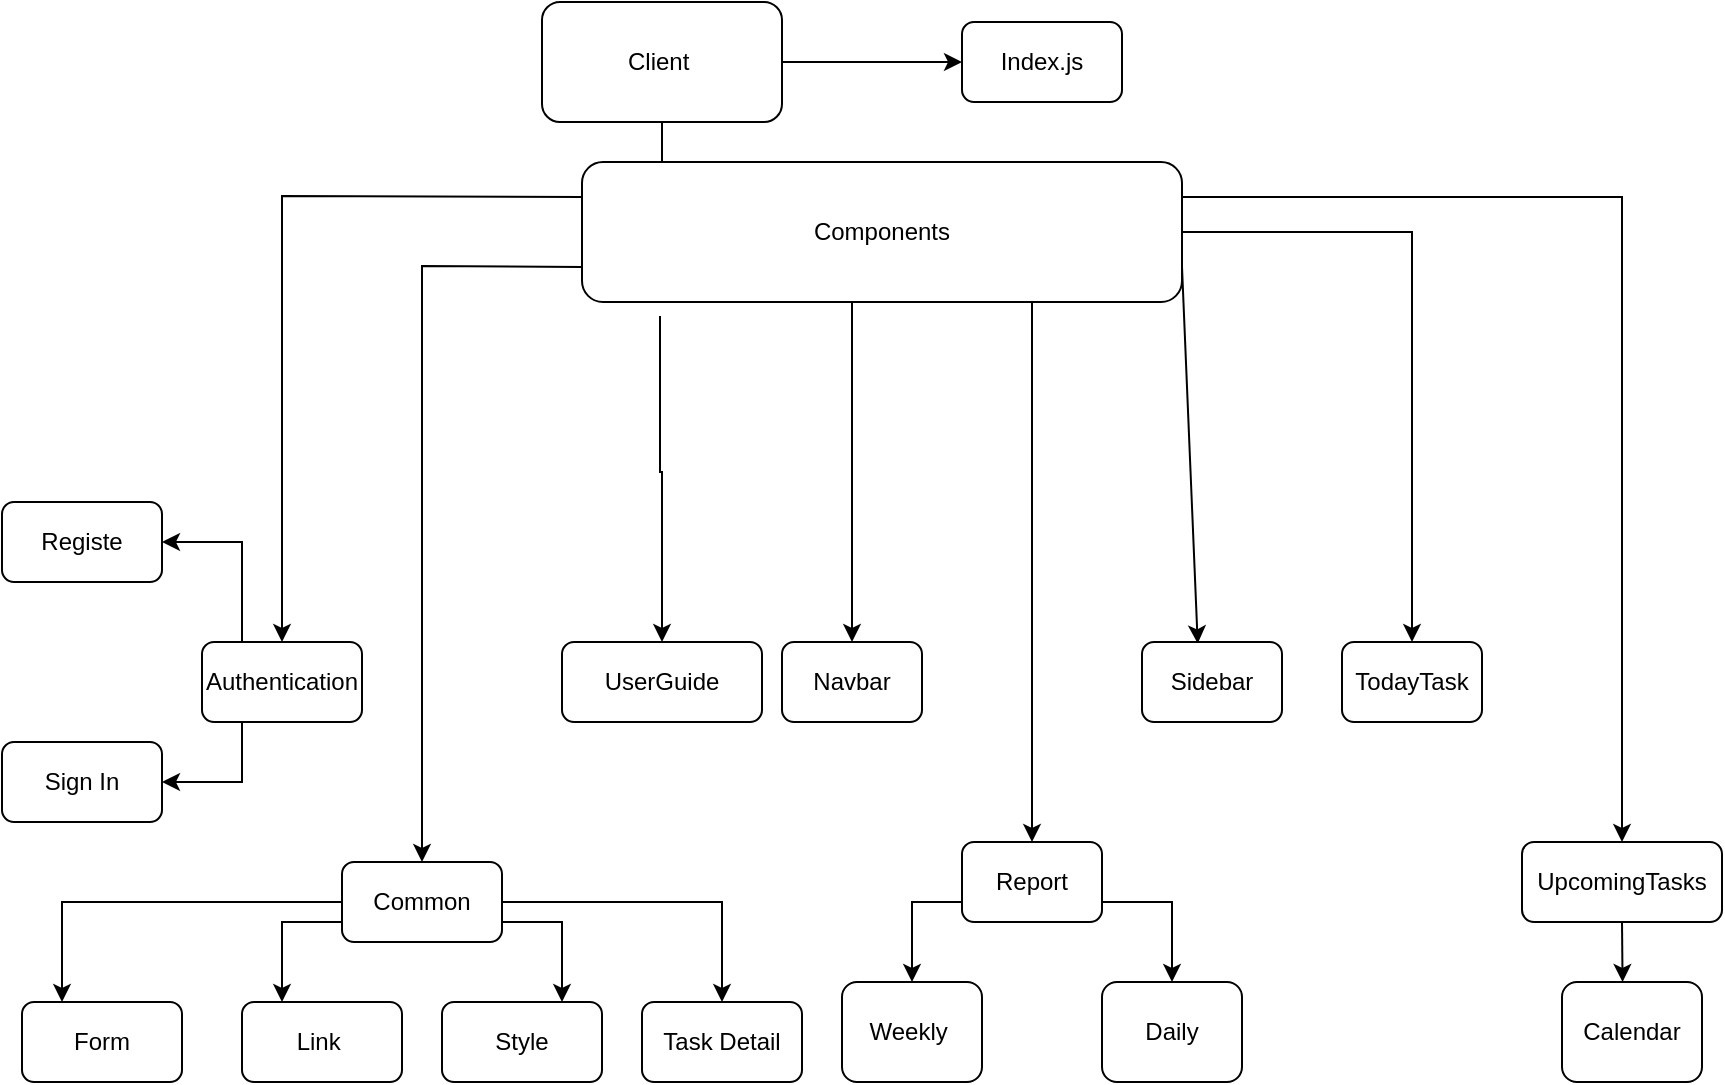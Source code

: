<mxfile version="15.7.3" type="github">
  <diagram id="zb7dYOffVfJfPW6UiPol" name="Page-1">
    <mxGraphModel dx="1114" dy="1501" grid="1" gridSize="10" guides="1" tooltips="1" connect="1" arrows="1" fold="1" page="1" pageScale="1" pageWidth="850" pageHeight="1100" math="0" shadow="0">
      <root>
        <mxCell id="0" />
        <mxCell id="1" parent="0" />
        <mxCell id="2czq7TrPVlN9HwgRSeG8-1" value="Client&amp;nbsp;" style="rounded=1;whiteSpace=wrap;html=1;" vertex="1" parent="1">
          <mxGeometry x="640" y="200" width="120" height="60" as="geometry" />
        </mxCell>
        <mxCell id="2czq7TrPVlN9HwgRSeG8-3" value="" style="endArrow=classic;html=1;rounded=0;" edge="1" parent="1">
          <mxGeometry width="50" height="50" relative="1" as="geometry">
            <mxPoint x="760" y="230" as="sourcePoint" />
            <mxPoint x="850" y="230" as="targetPoint" />
          </mxGeometry>
        </mxCell>
        <mxCell id="2czq7TrPVlN9HwgRSeG8-4" value="" style="endArrow=classic;html=1;rounded=0;" edge="1" parent="1">
          <mxGeometry width="50" height="50" relative="1" as="geometry">
            <mxPoint x="700" y="260" as="sourcePoint" />
            <mxPoint x="700" y="310" as="targetPoint" />
          </mxGeometry>
        </mxCell>
        <mxCell id="2czq7TrPVlN9HwgRSeG8-7" value="Index.js" style="rounded=1;whiteSpace=wrap;html=1;" vertex="1" parent="1">
          <mxGeometry x="850" y="210" width="80" height="40" as="geometry" />
        </mxCell>
        <mxCell id="2czq7TrPVlN9HwgRSeG8-33" style="edgeStyle=orthogonalEdgeStyle;rounded=0;orthogonalLoop=1;jettySize=auto;html=1;exitX=1;exitY=0.5;exitDx=0;exitDy=0;" edge="1" parent="1" source="2czq7TrPVlN9HwgRSeG8-8" target="2czq7TrPVlN9HwgRSeG8-28">
          <mxGeometry relative="1" as="geometry" />
        </mxCell>
        <mxCell id="2czq7TrPVlN9HwgRSeG8-34" style="edgeStyle=orthogonalEdgeStyle;rounded=0;orthogonalLoop=1;jettySize=auto;html=1;exitX=1;exitY=0.25;exitDx=0;exitDy=0;" edge="1" parent="1" source="2czq7TrPVlN9HwgRSeG8-8" target="2czq7TrPVlN9HwgRSeG8-30">
          <mxGeometry relative="1" as="geometry" />
        </mxCell>
        <mxCell id="2czq7TrPVlN9HwgRSeG8-37" style="edgeStyle=orthogonalEdgeStyle;rounded=0;orthogonalLoop=1;jettySize=auto;html=1;exitX=0.13;exitY=1.1;exitDx=0;exitDy=0;entryX=0.5;entryY=0;entryDx=0;entryDy=0;exitPerimeter=0;" edge="1" parent="1" source="2czq7TrPVlN9HwgRSeG8-8" target="2czq7TrPVlN9HwgRSeG8-35">
          <mxGeometry relative="1" as="geometry" />
        </mxCell>
        <mxCell id="2czq7TrPVlN9HwgRSeG8-8" value="Components" style="rounded=1;whiteSpace=wrap;html=1;" vertex="1" parent="1">
          <mxGeometry x="660" y="280" width="300" height="70" as="geometry" />
        </mxCell>
        <mxCell id="2czq7TrPVlN9HwgRSeG8-9" value="" style="endArrow=classic;html=1;rounded=0;exitX=0;exitY=0.25;exitDx=0;exitDy=0;entryX=0.5;entryY=0;entryDx=0;entryDy=0;" edge="1" parent="1" source="2czq7TrPVlN9HwgRSeG8-8" target="2czq7TrPVlN9HwgRSeG8-13">
          <mxGeometry width="50" height="50" relative="1" as="geometry">
            <mxPoint x="670" y="350.0" as="sourcePoint" />
            <mxPoint x="560" y="360" as="targetPoint" />
            <Array as="points">
              <mxPoint x="510" y="297" />
            </Array>
          </mxGeometry>
        </mxCell>
        <mxCell id="2czq7TrPVlN9HwgRSeG8-10" value="" style="endArrow=classic;html=1;rounded=0;entryX=0.5;entryY=0;entryDx=0;entryDy=0;exitX=0;exitY=0.75;exitDx=0;exitDy=0;" edge="1" parent="1" source="2czq7TrPVlN9HwgRSeG8-8" target="2czq7TrPVlN9HwgRSeG8-17">
          <mxGeometry width="50" height="50" relative="1" as="geometry">
            <mxPoint x="690" y="350.0" as="sourcePoint" />
            <mxPoint x="620" y="400.0" as="targetPoint" />
            <Array as="points">
              <mxPoint x="580" y="332" />
            </Array>
          </mxGeometry>
        </mxCell>
        <mxCell id="2czq7TrPVlN9HwgRSeG8-12" value="" style="endArrow=classic;html=1;rounded=0;entryX=0.5;entryY=0;entryDx=0;entryDy=0;exitX=0.75;exitY=1;exitDx=0;exitDy=0;" edge="1" parent="1" source="2czq7TrPVlN9HwgRSeG8-8" target="2czq7TrPVlN9HwgRSeG8-26">
          <mxGeometry width="50" height="50" relative="1" as="geometry">
            <mxPoint x="740" y="350.0" as="sourcePoint" />
            <mxPoint x="800" y="400.0" as="targetPoint" />
            <Array as="points" />
          </mxGeometry>
        </mxCell>
        <mxCell id="2czq7TrPVlN9HwgRSeG8-51" style="edgeStyle=orthogonalEdgeStyle;rounded=0;orthogonalLoop=1;jettySize=auto;html=1;exitX=0.25;exitY=1;exitDx=0;exitDy=0;entryX=1;entryY=0.5;entryDx=0;entryDy=0;" edge="1" parent="1" source="2czq7TrPVlN9HwgRSeG8-13" target="2czq7TrPVlN9HwgRSeG8-38">
          <mxGeometry relative="1" as="geometry" />
        </mxCell>
        <mxCell id="2czq7TrPVlN9HwgRSeG8-52" style="edgeStyle=orthogonalEdgeStyle;rounded=0;orthogonalLoop=1;jettySize=auto;html=1;exitX=0.25;exitY=0;exitDx=0;exitDy=0;entryX=1;entryY=0.5;entryDx=0;entryDy=0;" edge="1" parent="1" source="2czq7TrPVlN9HwgRSeG8-13" target="2czq7TrPVlN9HwgRSeG8-39">
          <mxGeometry relative="1" as="geometry" />
        </mxCell>
        <mxCell id="2czq7TrPVlN9HwgRSeG8-13" value="Authentication" style="rounded=1;whiteSpace=wrap;html=1;" vertex="1" parent="1">
          <mxGeometry x="470" y="520" width="80" height="40" as="geometry" />
        </mxCell>
        <mxCell id="2czq7TrPVlN9HwgRSeG8-58" style="edgeStyle=orthogonalEdgeStyle;rounded=0;orthogonalLoop=1;jettySize=auto;html=1;exitX=1;exitY=0.5;exitDx=0;exitDy=0;entryX=0.5;entryY=0;entryDx=0;entryDy=0;" edge="1" parent="1" source="2czq7TrPVlN9HwgRSeG8-17" target="2czq7TrPVlN9HwgRSeG8-56">
          <mxGeometry relative="1" as="geometry" />
        </mxCell>
        <mxCell id="2czq7TrPVlN9HwgRSeG8-60" style="edgeStyle=orthogonalEdgeStyle;rounded=0;orthogonalLoop=1;jettySize=auto;html=1;exitX=1;exitY=0.75;exitDx=0;exitDy=0;entryX=0.75;entryY=0;entryDx=0;entryDy=0;" edge="1" parent="1" source="2czq7TrPVlN9HwgRSeG8-17" target="2czq7TrPVlN9HwgRSeG8-54">
          <mxGeometry relative="1" as="geometry" />
        </mxCell>
        <mxCell id="2czq7TrPVlN9HwgRSeG8-61" style="edgeStyle=orthogonalEdgeStyle;rounded=0;orthogonalLoop=1;jettySize=auto;html=1;exitX=0;exitY=0.75;exitDx=0;exitDy=0;entryX=0.25;entryY=0;entryDx=0;entryDy=0;" edge="1" parent="1" source="2czq7TrPVlN9HwgRSeG8-17" target="2czq7TrPVlN9HwgRSeG8-55">
          <mxGeometry relative="1" as="geometry" />
        </mxCell>
        <mxCell id="2czq7TrPVlN9HwgRSeG8-62" style="edgeStyle=orthogonalEdgeStyle;rounded=0;orthogonalLoop=1;jettySize=auto;html=1;exitX=0;exitY=0.5;exitDx=0;exitDy=0;entryX=0.25;entryY=0;entryDx=0;entryDy=0;" edge="1" parent="1" source="2czq7TrPVlN9HwgRSeG8-17" target="2czq7TrPVlN9HwgRSeG8-53">
          <mxGeometry relative="1" as="geometry" />
        </mxCell>
        <mxCell id="2czq7TrPVlN9HwgRSeG8-17" value="Common" style="rounded=1;whiteSpace=wrap;html=1;" vertex="1" parent="1">
          <mxGeometry x="540" y="630" width="80" height="40" as="geometry" />
        </mxCell>
        <mxCell id="2czq7TrPVlN9HwgRSeG8-20" value="Navbar" style="rounded=1;whiteSpace=wrap;html=1;" vertex="1" parent="1">
          <mxGeometry x="760" y="520" width="70" height="40" as="geometry" />
        </mxCell>
        <mxCell id="2czq7TrPVlN9HwgRSeG8-22" value="" style="endArrow=classic;html=1;rounded=0;entryX=0.5;entryY=0;entryDx=0;entryDy=0;" edge="1" parent="1" target="2czq7TrPVlN9HwgRSeG8-20">
          <mxGeometry width="50" height="50" relative="1" as="geometry">
            <mxPoint x="795" y="350" as="sourcePoint" />
            <mxPoint x="880" y="400" as="targetPoint" />
            <Array as="points">
              <mxPoint x="795" y="380" />
            </Array>
          </mxGeometry>
        </mxCell>
        <mxCell id="2czq7TrPVlN9HwgRSeG8-23" value="" style="endArrow=classic;html=1;rounded=0;exitX=1;exitY=0.75;exitDx=0;exitDy=0;entryX=0.398;entryY=0.018;entryDx=0;entryDy=0;entryPerimeter=0;" edge="1" parent="1" source="2czq7TrPVlN9HwgRSeG8-8" target="2czq7TrPVlN9HwgRSeG8-27">
          <mxGeometry width="50" height="50" relative="1" as="geometry">
            <mxPoint x="740" y="330.0" as="sourcePoint" />
            <mxPoint x="960" y="400" as="targetPoint" />
            <Array as="points" />
          </mxGeometry>
        </mxCell>
        <mxCell id="2czq7TrPVlN9HwgRSeG8-48" style="edgeStyle=orthogonalEdgeStyle;rounded=0;orthogonalLoop=1;jettySize=auto;html=1;exitX=0;exitY=0.75;exitDx=0;exitDy=0;entryX=0.5;entryY=0;entryDx=0;entryDy=0;" edge="1" parent="1" source="2czq7TrPVlN9HwgRSeG8-26" target="2czq7TrPVlN9HwgRSeG8-43">
          <mxGeometry relative="1" as="geometry" />
        </mxCell>
        <mxCell id="2czq7TrPVlN9HwgRSeG8-50" style="edgeStyle=orthogonalEdgeStyle;rounded=0;orthogonalLoop=1;jettySize=auto;html=1;exitX=1;exitY=0.75;exitDx=0;exitDy=0;entryX=0.5;entryY=0;entryDx=0;entryDy=0;" edge="1" parent="1" source="2czq7TrPVlN9HwgRSeG8-26" target="2czq7TrPVlN9HwgRSeG8-45">
          <mxGeometry relative="1" as="geometry" />
        </mxCell>
        <mxCell id="2czq7TrPVlN9HwgRSeG8-26" value="Report" style="rounded=1;whiteSpace=wrap;html=1;" vertex="1" parent="1">
          <mxGeometry x="850" y="620" width="70" height="40" as="geometry" />
        </mxCell>
        <mxCell id="2czq7TrPVlN9HwgRSeG8-27" value="Sidebar" style="rounded=1;whiteSpace=wrap;html=1;" vertex="1" parent="1">
          <mxGeometry x="940" y="520" width="70" height="40" as="geometry" />
        </mxCell>
        <mxCell id="2czq7TrPVlN9HwgRSeG8-28" value="TodayTask" style="rounded=1;whiteSpace=wrap;html=1;" vertex="1" parent="1">
          <mxGeometry x="1040" y="520" width="70" height="40" as="geometry" />
        </mxCell>
        <mxCell id="2czq7TrPVlN9HwgRSeG8-64" style="edgeStyle=orthogonalEdgeStyle;rounded=0;orthogonalLoop=1;jettySize=auto;html=1;exitX=0.5;exitY=1;exitDx=0;exitDy=0;" edge="1" parent="1" source="2czq7TrPVlN9HwgRSeG8-30">
          <mxGeometry relative="1" as="geometry">
            <mxPoint x="1180.286" y="690" as="targetPoint" />
          </mxGeometry>
        </mxCell>
        <mxCell id="2czq7TrPVlN9HwgRSeG8-30" value="UpcomingTasks" style="rounded=1;whiteSpace=wrap;html=1;" vertex="1" parent="1">
          <mxGeometry x="1130" y="620" width="100" height="40" as="geometry" />
        </mxCell>
        <mxCell id="2czq7TrPVlN9HwgRSeG8-35" value="UserGuide" style="rounded=1;whiteSpace=wrap;html=1;" vertex="1" parent="1">
          <mxGeometry x="650" y="520" width="100" height="40" as="geometry" />
        </mxCell>
        <mxCell id="2czq7TrPVlN9HwgRSeG8-38" value="Sign In" style="rounded=1;whiteSpace=wrap;html=1;" vertex="1" parent="1">
          <mxGeometry x="370" y="570" width="80" height="40" as="geometry" />
        </mxCell>
        <mxCell id="2czq7TrPVlN9HwgRSeG8-39" value="Registe" style="rounded=1;whiteSpace=wrap;html=1;" vertex="1" parent="1">
          <mxGeometry x="370" y="450" width="80" height="40" as="geometry" />
        </mxCell>
        <mxCell id="2czq7TrPVlN9HwgRSeG8-43" value="Weekly&amp;nbsp;" style="rounded=1;whiteSpace=wrap;html=1;" vertex="1" parent="1">
          <mxGeometry x="790" y="690" width="70" height="50" as="geometry" />
        </mxCell>
        <mxCell id="2czq7TrPVlN9HwgRSeG8-45" value="Daily" style="rounded=1;whiteSpace=wrap;html=1;" vertex="1" parent="1">
          <mxGeometry x="920" y="690" width="70" height="50" as="geometry" />
        </mxCell>
        <mxCell id="2czq7TrPVlN9HwgRSeG8-53" value="Form" style="rounded=1;whiteSpace=wrap;html=1;" vertex="1" parent="1">
          <mxGeometry x="380" y="700" width="80" height="40" as="geometry" />
        </mxCell>
        <mxCell id="2czq7TrPVlN9HwgRSeG8-54" value="Style" style="rounded=1;whiteSpace=wrap;html=1;" vertex="1" parent="1">
          <mxGeometry x="590" y="700" width="80" height="40" as="geometry" />
        </mxCell>
        <mxCell id="2czq7TrPVlN9HwgRSeG8-55" value="Link&amp;nbsp;" style="rounded=1;whiteSpace=wrap;html=1;" vertex="1" parent="1">
          <mxGeometry x="490" y="700" width="80" height="40" as="geometry" />
        </mxCell>
        <mxCell id="2czq7TrPVlN9HwgRSeG8-56" value="Task Detail" style="rounded=1;whiteSpace=wrap;html=1;" vertex="1" parent="1">
          <mxGeometry x="690" y="700" width="80" height="40" as="geometry" />
        </mxCell>
        <mxCell id="2czq7TrPVlN9HwgRSeG8-65" value="Calendar" style="rounded=1;whiteSpace=wrap;html=1;" vertex="1" parent="1">
          <mxGeometry x="1150" y="690" width="70" height="50" as="geometry" />
        </mxCell>
      </root>
    </mxGraphModel>
  </diagram>
</mxfile>
